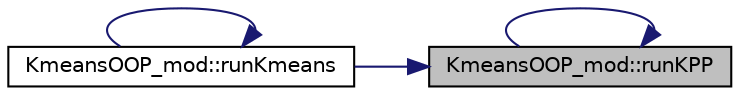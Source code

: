 digraph "KmeansOOP_mod::runKPP"
{
 // LATEX_PDF_SIZE
  edge [fontname="Helvetica",fontsize="10",labelfontname="Helvetica",labelfontsize="10"];
  node [fontname="Helvetica",fontsize="10",shape=record];
  rankdir="RL";
  Node1 [label="KmeansOOP_mod::runKPP",height=0.2,width=0.4,color="black", fillcolor="grey75", style="filled", fontcolor="black",tooltip="Find nc initial cluster centers for the Kmeans algorithm, using Kmeans++ recipe."];
  Node1 -> Node2 [dir="back",color="midnightblue",fontsize="10",style="solid",fontname="Helvetica"];
  Node2 [label="KmeansOOP_mod::runKmeans",height=0.2,width=0.4,color="black", fillcolor="white", style="filled",URL="$namespaceKmeansOOP__mod.html#a37a9e4daacb0dcc836c806e32ec63e14",tooltip="This procedure is a method of the class KmeansOOP_type. Perform the Kmeans clustering on the input da..."];
  Node2 -> Node2 [dir="back",color="midnightblue",fontsize="10",style="solid",fontname="Helvetica"];
  Node1 -> Node1 [dir="back",color="midnightblue",fontsize="10",style="solid",fontname="Helvetica"];
}
